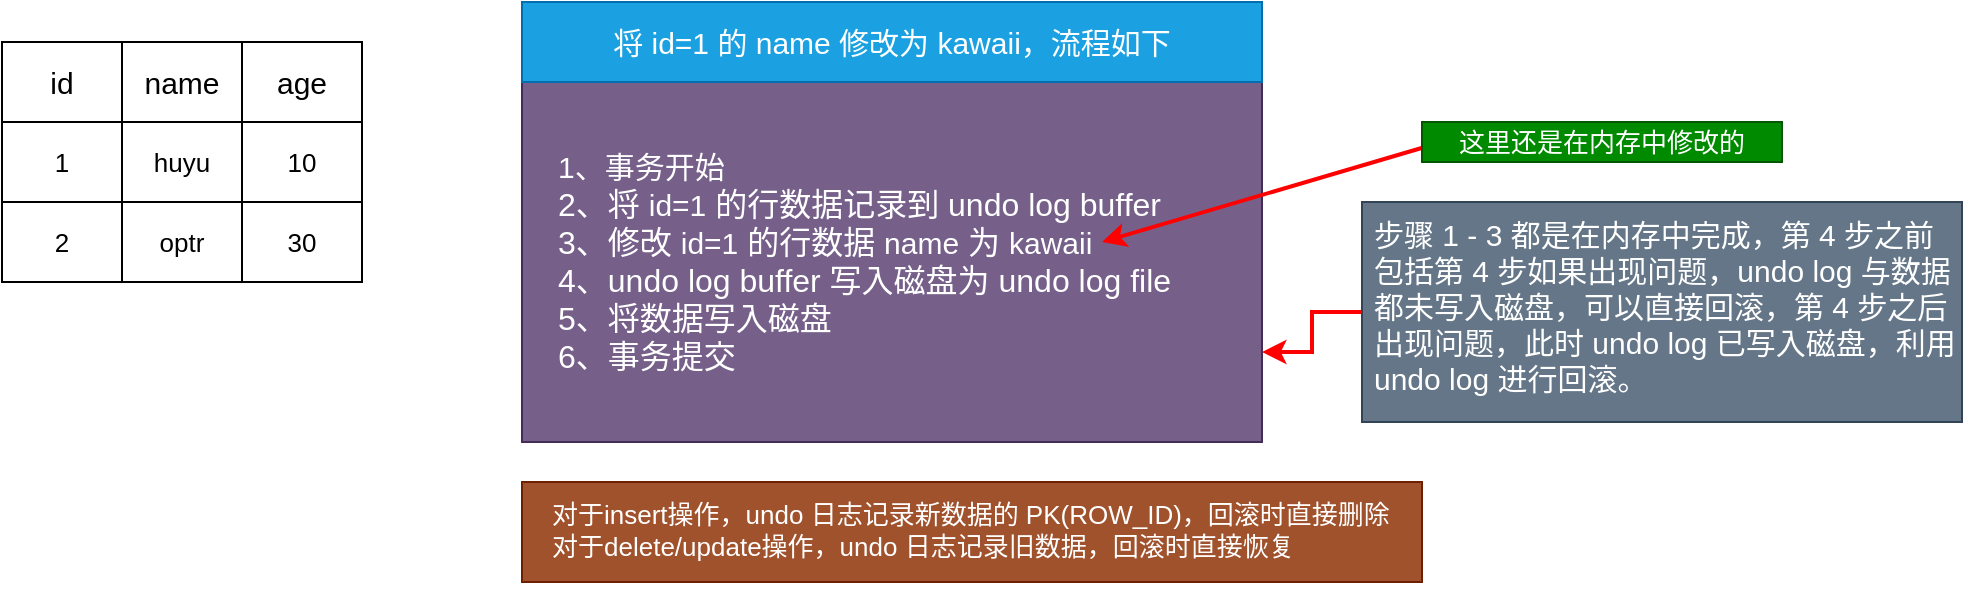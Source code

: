 <mxfile version="14.3.2" type="github">
  <diagram id="W1qJ5S1aCYu_Js1Z4FUn" name="第 1 页">
    <mxGraphModel dx="1185" dy="635" grid="1" gridSize="10" guides="1" tooltips="1" connect="1" arrows="1" fold="1" page="1" pageScale="1" pageWidth="6500" pageHeight="4500" math="0" shadow="0">
      <root>
        <mxCell id="0" />
        <mxCell id="1" parent="0" />
        <mxCell id="O_CyK5du5Dp2RkUTYjch-1" value="" style="shape=table;html=1;whiteSpace=wrap;startSize=0;container=1;collapsible=0;childLayout=tableLayout;fontSize=14;" vertex="1" parent="1">
          <mxGeometry x="510" y="250" width="180" height="120" as="geometry" />
        </mxCell>
        <mxCell id="O_CyK5du5Dp2RkUTYjch-16" style="shape=partialRectangle;html=1;whiteSpace=wrap;collapsible=0;dropTarget=0;pointerEvents=0;fillColor=none;top=0;left=0;bottom=0;right=0;points=[[0,0.5],[1,0.5]];portConstraint=eastwest;" vertex="1" parent="O_CyK5du5Dp2RkUTYjch-1">
          <mxGeometry width="180" height="40" as="geometry" />
        </mxCell>
        <mxCell id="O_CyK5du5Dp2RkUTYjch-17" value="&lt;font style=&quot;font-size: 15px&quot;&gt;id&lt;/font&gt;" style="shape=partialRectangle;html=1;whiteSpace=wrap;connectable=0;fillColor=none;top=0;left=0;bottom=0;right=0;overflow=hidden;" vertex="1" parent="O_CyK5du5Dp2RkUTYjch-16">
          <mxGeometry width="60" height="40" as="geometry" />
        </mxCell>
        <mxCell id="O_CyK5du5Dp2RkUTYjch-18" value="&lt;font style=&quot;font-size: 15px&quot;&gt;name&lt;/font&gt;" style="shape=partialRectangle;html=1;whiteSpace=wrap;connectable=0;fillColor=none;top=0;left=0;bottom=0;right=0;overflow=hidden;" vertex="1" parent="O_CyK5du5Dp2RkUTYjch-16">
          <mxGeometry x="60" width="60" height="40" as="geometry" />
        </mxCell>
        <mxCell id="O_CyK5du5Dp2RkUTYjch-22" value="&lt;font style=&quot;font-size: 15px&quot;&gt;age&lt;/font&gt;" style="shape=partialRectangle;html=1;whiteSpace=wrap;connectable=0;fillColor=none;top=0;left=0;bottom=0;right=0;overflow=hidden;" vertex="1" parent="O_CyK5du5Dp2RkUTYjch-16">
          <mxGeometry x="120" width="60" height="40" as="geometry" />
        </mxCell>
        <mxCell id="O_CyK5du5Dp2RkUTYjch-2" value="" style="shape=partialRectangle;html=1;whiteSpace=wrap;collapsible=0;dropTarget=0;pointerEvents=0;fillColor=none;top=0;left=0;bottom=0;right=0;points=[[0,0.5],[1,0.5]];portConstraint=eastwest;" vertex="1" parent="O_CyK5du5Dp2RkUTYjch-1">
          <mxGeometry y="40" width="180" height="40" as="geometry" />
        </mxCell>
        <mxCell id="O_CyK5du5Dp2RkUTYjch-3" value="1" style="shape=partialRectangle;html=1;whiteSpace=wrap;connectable=0;fillColor=none;top=0;left=0;bottom=0;right=0;overflow=hidden;fontSize=13;" vertex="1" parent="O_CyK5du5Dp2RkUTYjch-2">
          <mxGeometry width="60" height="40" as="geometry" />
        </mxCell>
        <mxCell id="O_CyK5du5Dp2RkUTYjch-19" value="&lt;font style=&quot;font-size: 13px&quot;&gt;huyu&lt;/font&gt;" style="shape=partialRectangle;html=1;whiteSpace=wrap;connectable=0;fillColor=none;top=0;left=0;bottom=0;right=0;overflow=hidden;" vertex="1" parent="O_CyK5du5Dp2RkUTYjch-2">
          <mxGeometry x="60" width="60" height="40" as="geometry" />
        </mxCell>
        <mxCell id="O_CyK5du5Dp2RkUTYjch-23" value="&lt;font style=&quot;font-size: 13px&quot;&gt;10&lt;/font&gt;" style="shape=partialRectangle;html=1;whiteSpace=wrap;connectable=0;fillColor=none;top=0;left=0;bottom=0;right=0;overflow=hidden;" vertex="1" parent="O_CyK5du5Dp2RkUTYjch-2">
          <mxGeometry x="120" width="60" height="40" as="geometry" />
        </mxCell>
        <mxCell id="O_CyK5du5Dp2RkUTYjch-6" value="" style="shape=partialRectangle;html=1;whiteSpace=wrap;collapsible=0;dropTarget=0;pointerEvents=0;fillColor=none;top=0;left=0;bottom=0;right=0;points=[[0,0.5],[1,0.5]];portConstraint=eastwest;" vertex="1" parent="O_CyK5du5Dp2RkUTYjch-1">
          <mxGeometry y="80" width="180" height="40" as="geometry" />
        </mxCell>
        <mxCell id="O_CyK5du5Dp2RkUTYjch-7" value="&lt;font style=&quot;font-size: 13px&quot;&gt;2&lt;/font&gt;" style="shape=partialRectangle;html=1;whiteSpace=wrap;connectable=0;fillColor=none;top=0;left=0;bottom=0;right=0;overflow=hidden;" vertex="1" parent="O_CyK5du5Dp2RkUTYjch-6">
          <mxGeometry width="60" height="40" as="geometry" />
        </mxCell>
        <mxCell id="O_CyK5du5Dp2RkUTYjch-20" value="&lt;font style=&quot;font-size: 13px&quot;&gt;optr&lt;/font&gt;" style="shape=partialRectangle;html=1;whiteSpace=wrap;connectable=0;fillColor=none;top=0;left=0;bottom=0;right=0;overflow=hidden;" vertex="1" parent="O_CyK5du5Dp2RkUTYjch-6">
          <mxGeometry x="60" width="60" height="40" as="geometry" />
        </mxCell>
        <mxCell id="O_CyK5du5Dp2RkUTYjch-24" value="&lt;font style=&quot;font-size: 13px&quot;&gt;30&lt;/font&gt;" style="shape=partialRectangle;html=1;whiteSpace=wrap;connectable=0;fillColor=none;top=0;left=0;bottom=0;right=0;overflow=hidden;" vertex="1" parent="O_CyK5du5Dp2RkUTYjch-6">
          <mxGeometry x="120" width="60" height="40" as="geometry" />
        </mxCell>
        <mxCell id="O_CyK5du5Dp2RkUTYjch-35" value="1、事务开始&lt;br&gt;&lt;font color=&quot;#ffffff&quot;&gt;&lt;span style=&quot;font-family: &amp;#34;microsoft yahei&amp;#34; , &amp;#34;helvetica&amp;#34; , &amp;#34;arial&amp;#34; , &amp;#34;lucida grande&amp;#34; , &amp;#34;tahoma&amp;#34; , sans-serif ; font-size: 16px ; text-align: justify ; text-indent: 32px&quot;&gt;2、将&amp;nbsp;&lt;/span&gt;id=1&lt;span style=&quot;font-family: &amp;#34;microsoft yahei&amp;#34; , &amp;#34;helvetica&amp;#34; , &amp;#34;arial&amp;#34; , &amp;#34;lucida grande&amp;#34; , &amp;#34;tahoma&amp;#34; , sans-serif ; font-size: 16px ; text-align: justify ; text-indent: 32px&quot;&gt;&amp;nbsp;的行数据记录到 undo log buffer&lt;/span&gt;&lt;br style=&quot;box-sizing: border-box ; font-family: &amp;#34;microsoft yahei&amp;#34; , &amp;#34;helvetica&amp;#34; , &amp;#34;arial&amp;#34; , &amp;#34;lucida grande&amp;#34; , &amp;#34;tahoma&amp;#34; , sans-serif ; font-size: 16px ; text-align: justify ; text-indent: 32px&quot;&gt;&lt;span style=&quot;font-family: &amp;#34;microsoft yahei&amp;#34; , &amp;#34;helvetica&amp;#34; , &amp;#34;arial&amp;#34; , &amp;#34;lucida grande&amp;#34; , &amp;#34;tahoma&amp;#34; , sans-serif ; font-size: 16px ; text-align: justify ; text-indent: 32px&quot;&gt;3、修改&amp;nbsp;&lt;/span&gt;id=1&lt;span style=&quot;font-family: &amp;#34;microsoft yahei&amp;#34; , &amp;#34;helvetica&amp;#34; , &amp;#34;arial&amp;#34; , &amp;#34;lucida grande&amp;#34; , &amp;#34;tahoma&amp;#34; , sans-serif ; font-size: 16px ; text-align: justify ; text-indent: 32px&quot;&gt;&amp;nbsp;的行数据&amp;nbsp;&lt;/span&gt;name&lt;span style=&quot;font-family: &amp;#34;microsoft yahei&amp;#34; , &amp;#34;helvetica&amp;#34; , &amp;#34;arial&amp;#34; , &amp;#34;lucida grande&amp;#34; , &amp;#34;tahoma&amp;#34; , sans-serif ; font-size: 16px ; text-align: justify ; text-indent: 32px&quot;&gt;&amp;nbsp;为&amp;nbsp;&lt;/span&gt;kawaii&lt;br style=&quot;box-sizing: border-box ; font-family: &amp;#34;microsoft yahei&amp;#34; , &amp;#34;helvetica&amp;#34; , &amp;#34;arial&amp;#34; , &amp;#34;lucida grande&amp;#34; , &amp;#34;tahoma&amp;#34; , sans-serif ; font-size: 16px ; text-align: justify ; text-indent: 32px&quot;&gt;&lt;span style=&quot;font-family: &amp;#34;microsoft yahei&amp;#34; , &amp;#34;helvetica&amp;#34; , &amp;#34;arial&amp;#34; , &amp;#34;lucida grande&amp;#34; , &amp;#34;tahoma&amp;#34; , sans-serif ; font-size: 16px ; text-align: justify ; text-indent: 32px&quot;&gt;4、undo log buffer 写入磁盘为 undo log file&lt;/span&gt;&lt;br style=&quot;box-sizing: border-box ; font-family: &amp;#34;microsoft yahei&amp;#34; , &amp;#34;helvetica&amp;#34; , &amp;#34;arial&amp;#34; , &amp;#34;lucida grande&amp;#34; , &amp;#34;tahoma&amp;#34; , sans-serif ; font-size: 16px ; text-align: justify ; text-indent: 32px&quot;&gt;&lt;span style=&quot;font-family: &amp;#34;microsoft yahei&amp;#34; , &amp;#34;helvetica&amp;#34; , &amp;#34;arial&amp;#34; , &amp;#34;lucida grande&amp;#34; , &amp;#34;tahoma&amp;#34; , sans-serif ; font-size: 16px ; text-align: justify ; text-indent: 32px&quot;&gt;5、将数据写入磁盘&lt;/span&gt;&lt;br style=&quot;box-sizing: border-box ; font-family: &amp;#34;microsoft yahei&amp;#34; , &amp;#34;helvetica&amp;#34; , &amp;#34;arial&amp;#34; , &amp;#34;lucida grande&amp;#34; , &amp;#34;tahoma&amp;#34; , sans-serif ; font-size: 16px ; text-align: justify ; text-indent: 32px&quot;&gt;&lt;span style=&quot;font-family: &amp;#34;microsoft yahei&amp;#34; , &amp;#34;helvetica&amp;#34; , &amp;#34;arial&amp;#34; , &amp;#34;lucida grande&amp;#34; , &amp;#34;tahoma&amp;#34; , sans-serif ; font-size: 16px ; text-align: justify ; text-indent: 32px&quot;&gt;6、事务提交&lt;/span&gt;&lt;/font&gt;" style="text;html=1;strokeColor=#432D57;fillColor=#76608a;align=left;verticalAlign=middle;whiteSpace=wrap;rounded=0;fontSize=15;fontColor=#ffffff;spacingRight=0;spacing=2;spacingLeft=16;" vertex="1" parent="1">
          <mxGeometry x="770" y="270" width="370" height="180" as="geometry" />
        </mxCell>
        <mxCell id="O_CyK5du5Dp2RkUTYjch-36" value="&lt;div&gt;将 id=1 的 name 修改为 kawaii，流程如下&lt;/div&gt;" style="text;html=1;strokeColor=#006EAF;fillColor=#1ba1e2;align=center;verticalAlign=middle;whiteSpace=wrap;rounded=0;fontSize=15;fontColor=#ffffff;labelPosition=center;verticalLabelPosition=middle;" vertex="1" parent="1">
          <mxGeometry x="770" y="230" width="370" height="40" as="geometry" />
        </mxCell>
        <mxCell id="O_CyK5du5Dp2RkUTYjch-37" value="" style="endArrow=classic;html=1;fontSize=13;flowAnimation=0;fillColor=#a20025;strokeColor=#FF0000;strokeWidth=2;" edge="1" parent="1">
          <mxGeometry width="50" height="50" relative="1" as="geometry">
            <mxPoint x="1230" y="300" as="sourcePoint" />
            <mxPoint x="1060" y="350" as="targetPoint" />
          </mxGeometry>
        </mxCell>
        <mxCell id="O_CyK5du5Dp2RkUTYjch-38" value="这里还是在内存中修改的" style="text;html=1;strokeColor=#005700;fillColor=#008a00;align=center;verticalAlign=middle;whiteSpace=wrap;rounded=0;fontSize=13;fontColor=#ffffff;" vertex="1" parent="1">
          <mxGeometry x="1220" y="290" width="180" height="20" as="geometry" />
        </mxCell>
        <mxCell id="O_CyK5du5Dp2RkUTYjch-40" style="edgeStyle=orthogonalEdgeStyle;rounded=0;orthogonalLoop=1;jettySize=auto;html=1;exitX=0;exitY=0.5;exitDx=0;exitDy=0;entryX=1;entryY=0.75;entryDx=0;entryDy=0;strokeColor=#FF0000;strokeWidth=2;fontSize=13;" edge="1" parent="1" source="O_CyK5du5Dp2RkUTYjch-39" target="O_CyK5du5Dp2RkUTYjch-35">
          <mxGeometry relative="1" as="geometry" />
        </mxCell>
        <mxCell id="O_CyK5du5Dp2RkUTYjch-39" value="&lt;div&gt;步骤 1 - 3 都是在内存中完成，第 4 步之前包括第 4 步如果出现问题，undo log 与数据都未写入磁盘，可以直接回滚，第 4 步之后出现问题，此时 undo log 已写入磁盘，利用 undo log 进行回滚。&lt;/div&gt;&lt;div&gt;&lt;br&gt;&lt;/div&gt;" style="text;html=1;strokeColor=#314354;fillColor=#647687;align=left;verticalAlign=middle;whiteSpace=wrap;rounded=0;fontSize=15;spacingLeft=4;fontColor=#ffffff;spacingTop=11;" vertex="1" parent="1">
          <mxGeometry x="1190" y="330" width="300" height="110" as="geometry" />
        </mxCell>
        <mxCell id="O_CyK5du5Dp2RkUTYjch-41" value="&lt;div&gt;对于insert操作，undo 日志记录新数据的 PK(ROW_ID)，回滚时直接删除&lt;/div&gt;&lt;div&gt;对于delete/update操作，undo 日志记录旧数据，回滚时直接恢复&lt;/div&gt;&lt;div&gt;&lt;br&gt;&lt;/div&gt;" style="text;html=1;strokeColor=#6D1F00;fillColor=#a0522d;align=left;verticalAlign=middle;whiteSpace=wrap;rounded=0;fontSize=13;spacingTop=14;spacingLeft=13;fontColor=#ffffff;" vertex="1" parent="1">
          <mxGeometry x="770" y="470" width="450" height="50" as="geometry" />
        </mxCell>
      </root>
    </mxGraphModel>
  </diagram>
</mxfile>
